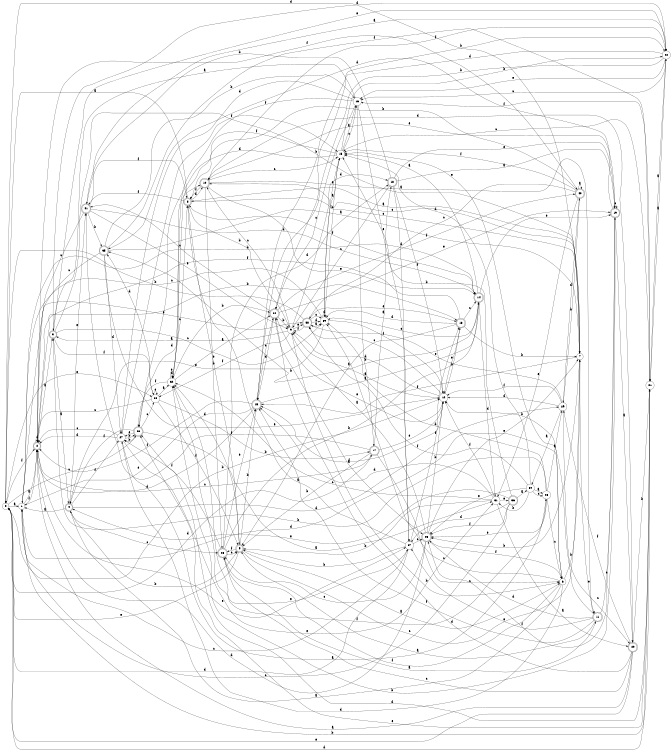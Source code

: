 digraph n34_5 {
__start0 [label="" shape="none"];

rankdir=LR;
size="8,5";

s0 [style="filled", color="black", fillcolor="white" shape="circle", label="0"];
s1 [style="filled", color="black", fillcolor="white" shape="circle", label="1"];
s2 [style="rounded,filled", color="black", fillcolor="white" shape="doublecircle", label="2"];
s3 [style="rounded,filled", color="black", fillcolor="white" shape="doublecircle", label="3"];
s4 [style="rounded,filled", color="black", fillcolor="white" shape="doublecircle", label="4"];
s5 [style="rounded,filled", color="black", fillcolor="white" shape="doublecircle", label="5"];
s6 [style="filled", color="black", fillcolor="white" shape="circle", label="6"];
s7 [style="filled", color="black", fillcolor="white" shape="circle", label="7"];
s8 [style="rounded,filled", color="black", fillcolor="white" shape="doublecircle", label="8"];
s9 [style="filled", color="black", fillcolor="white" shape="circle", label="9"];
s10 [style="rounded,filled", color="black", fillcolor="white" shape="doublecircle", label="10"];
s11 [style="rounded,filled", color="black", fillcolor="white" shape="doublecircle", label="11"];
s12 [style="filled", color="black", fillcolor="white" shape="circle", label="12"];
s13 [style="rounded,filled", color="black", fillcolor="white" shape="doublecircle", label="13"];
s14 [style="rounded,filled", color="black", fillcolor="white" shape="doublecircle", label="14"];
s15 [style="filled", color="black", fillcolor="white" shape="circle", label="15"];
s16 [style="filled", color="black", fillcolor="white" shape="circle", label="16"];
s17 [style="rounded,filled", color="black", fillcolor="white" shape="doublecircle", label="17"];
s18 [style="rounded,filled", color="black", fillcolor="white" shape="doublecircle", label="18"];
s19 [style="rounded,filled", color="black", fillcolor="white" shape="doublecircle", label="19"];
s20 [style="rounded,filled", color="black", fillcolor="white" shape="doublecircle", label="20"];
s21 [style="filled", color="black", fillcolor="white" shape="circle", label="21"];
s22 [style="filled", color="black", fillcolor="white" shape="circle", label="22"];
s23 [style="rounded,filled", color="black", fillcolor="white" shape="doublecircle", label="23"];
s24 [style="rounded,filled", color="black", fillcolor="white" shape="doublecircle", label="24"];
s25 [style="rounded,filled", color="black", fillcolor="white" shape="doublecircle", label="25"];
s26 [style="rounded,filled", color="black", fillcolor="white" shape="doublecircle", label="26"];
s27 [style="filled", color="black", fillcolor="white" shape="circle", label="27"];
s28 [style="filled", color="black", fillcolor="white" shape="circle", label="28"];
s29 [style="filled", color="black", fillcolor="white" shape="circle", label="29"];
s30 [style="filled", color="black", fillcolor="white" shape="circle", label="30"];
s31 [style="filled", color="black", fillcolor="white" shape="circle", label="31"];
s32 [style="filled", color="black", fillcolor="white" shape="circle", label="32"];
s33 [style="rounded,filled", color="black", fillcolor="white" shape="doublecircle", label="33"];
s34 [style="filled", color="black", fillcolor="white" shape="circle", label="34"];
s35 [style="rounded,filled", color="black", fillcolor="white" shape="doublecircle", label="35"];
s36 [style="rounded,filled", color="black", fillcolor="white" shape="doublecircle", label="36"];
s37 [style="filled", color="black", fillcolor="white" shape="circle", label="37"];
s38 [style="rounded,filled", color="black", fillcolor="white" shape="doublecircle", label="38"];
s39 [style="filled", color="black", fillcolor="white" shape="circle", label="39"];
s40 [style="rounded,filled", color="black", fillcolor="white" shape="doublecircle", label="40"];
s41 [style="rounded,filled", color="black", fillcolor="white" shape="doublecircle", label="41"];
s0 -> s1 [label="a"];
s0 -> s12 [label="b"];
s0 -> s33 [label="c"];
s0 -> s21 [label="d"];
s0 -> s34 [label="e"];
s0 -> s2 [label="f"];
s1 -> s2 [label="a"];
s1 -> s14 [label="b"];
s1 -> s37 [label="c"];
s1 -> s6 [label="d"];
s1 -> s38 [label="e"];
s1 -> s2 [label="f"];
s2 -> s3 [label="a"];
s2 -> s13 [label="b"];
s2 -> s17 [label="c"];
s2 -> s2 [label="d"];
s2 -> s37 [label="e"];
s2 -> s40 [label="f"];
s3 -> s4 [label="a"];
s3 -> s7 [label="b"];
s3 -> s39 [label="c"];
s3 -> s22 [label="d"];
s3 -> s22 [label="e"];
s3 -> s34 [label="f"];
s4 -> s1 [label="a"];
s4 -> s5 [label="b"];
s4 -> s26 [label="c"];
s4 -> s29 [label="d"];
s4 -> s41 [label="e"];
s4 -> s27 [label="f"];
s5 -> s6 [label="a"];
s5 -> s23 [label="b"];
s5 -> s7 [label="c"];
s5 -> s32 [label="d"];
s5 -> s0 [label="e"];
s5 -> s26 [label="f"];
s6 -> s4 [label="a"];
s6 -> s7 [label="b"];
s6 -> s39 [label="c"];
s6 -> s27 [label="d"];
s6 -> s15 [label="e"];
s6 -> s26 [label="f"];
s7 -> s8 [label="a"];
s7 -> s25 [label="b"];
s7 -> s10 [label="c"];
s7 -> s0 [label="d"];
s7 -> s11 [label="e"];
s7 -> s23 [label="f"];
s8 -> s0 [label="a"];
s8 -> s9 [label="b"];
s8 -> s7 [label="c"];
s8 -> s10 [label="d"];
s8 -> s5 [label="e"];
s8 -> s41 [label="f"];
s9 -> s3 [label="a"];
s9 -> s6 [label="b"];
s9 -> s10 [label="c"];
s9 -> s18 [label="d"];
s9 -> s38 [label="e"];
s9 -> s34 [label="f"];
s10 -> s11 [label="a"];
s10 -> s26 [label="b"];
s10 -> s15 [label="c"];
s10 -> s20 [label="d"];
s10 -> s14 [label="e"];
s10 -> s8 [label="f"];
s11 -> s5 [label="a"];
s11 -> s12 [label="b"];
s11 -> s19 [label="c"];
s11 -> s25 [label="d"];
s11 -> s37 [label="e"];
s11 -> s23 [label="f"];
s12 -> s9 [label="a"];
s12 -> s13 [label="b"];
s12 -> s38 [label="c"];
s12 -> s9 [label="d"];
s12 -> s24 [label="e"];
s12 -> s23 [label="f"];
s13 -> s5 [label="a"];
s13 -> s7 [label="b"];
s13 -> s14 [label="c"];
s13 -> s39 [label="d"];
s13 -> s12 [label="e"];
s13 -> s2 [label="f"];
s14 -> s15 [label="a"];
s14 -> s35 [label="b"];
s14 -> s39 [label="c"];
s14 -> s31 [label="d"];
s14 -> s19 [label="e"];
s14 -> s8 [label="f"];
s15 -> s16 [label="a"];
s15 -> s22 [label="b"];
s15 -> s16 [label="c"];
s15 -> s33 [label="d"];
s15 -> s39 [label="e"];
s15 -> s32 [label="f"];
s16 -> s3 [label="a"];
s16 -> s17 [label="b"];
s16 -> s24 [label="c"];
s16 -> s27 [label="d"];
s16 -> s37 [label="e"];
s16 -> s32 [label="f"];
s17 -> s18 [label="a"];
s17 -> s5 [label="b"];
s17 -> s6 [label="c"];
s17 -> s0 [label="d"];
s17 -> s12 [label="e"];
s17 -> s41 [label="f"];
s18 -> s19 [label="a"];
s18 -> s41 [label="b"];
s18 -> s9 [label="c"];
s18 -> s37 [label="d"];
s18 -> s19 [label="e"];
s18 -> s12 [label="f"];
s19 -> s20 [label="a"];
s19 -> s32 [label="b"];
s19 -> s19 [label="c"];
s19 -> s35 [label="d"];
s19 -> s10 [label="e"];
s19 -> s25 [label="f"];
s20 -> s2 [label="a"];
s20 -> s21 [label="b"];
s20 -> s26 [label="c"];
s20 -> s24 [label="d"];
s20 -> s0 [label="e"];
s20 -> s29 [label="f"];
s21 -> s22 [label="a"];
s21 -> s1 [label="b"];
s21 -> s15 [label="c"];
s21 -> s33 [label="d"];
s21 -> s33 [label="e"];
s21 -> s16 [label="f"];
s22 -> s21 [label="a"];
s22 -> s23 [label="b"];
s22 -> s16 [label="c"];
s22 -> s24 [label="d"];
s22 -> s16 [label="e"];
s22 -> s10 [label="f"];
s23 -> s14 [label="a"];
s23 -> s22 [label="b"];
s23 -> s24 [label="c"];
s23 -> s2 [label="d"];
s23 -> s1 [label="e"];
s23 -> s2 [label="f"];
s24 -> s25 [label="a"];
s24 -> s9 [label="b"];
s24 -> s41 [label="c"];
s24 -> s23 [label="d"];
s24 -> s19 [label="e"];
s24 -> s40 [label="f"];
s25 -> s9 [label="a"];
s25 -> s12 [label="b"];
s25 -> s26 [label="c"];
s25 -> s2 [label="d"];
s25 -> s7 [label="e"];
s25 -> s6 [label="f"];
s26 -> s11 [label="a"];
s26 -> s14 [label="b"];
s26 -> s5 [label="c"];
s26 -> s18 [label="d"];
s26 -> s23 [label="e"];
s26 -> s27 [label="f"];
s27 -> s28 [label="a"];
s27 -> s33 [label="b"];
s27 -> s2 [label="c"];
s27 -> s2 [label="d"];
s27 -> s31 [label="e"];
s27 -> s15 [label="f"];
s28 -> s29 [label="a"];
s28 -> s3 [label="b"];
s28 -> s6 [label="c"];
s28 -> s39 [label="d"];
s28 -> s25 [label="e"];
s28 -> s32 [label="f"];
s29 -> s30 [label="a"];
s29 -> s40 [label="b"];
s29 -> s20 [label="c"];
s29 -> s12 [label="d"];
s29 -> s38 [label="e"];
s29 -> s12 [label="f"];
s30 -> s28 [label="a"];
s30 -> s31 [label="b"];
s30 -> s28 [label="c"];
s30 -> s15 [label="d"];
s30 -> s25 [label="e"];
s30 -> s38 [label="f"];
s31 -> s20 [label="a"];
s31 -> s5 [label="b"];
s31 -> s32 [label="c"];
s31 -> s23 [label="d"];
s31 -> s36 [label="e"];
s31 -> s12 [label="f"];
s32 -> s24 [label="a"];
s32 -> s24 [label="b"];
s32 -> s8 [label="c"];
s32 -> s32 [label="d"];
s32 -> s32 [label="e"];
s32 -> s33 [label="f"];
s33 -> s31 [label="a"];
s33 -> s27 [label="b"];
s33 -> s34 [label="c"];
s33 -> s10 [label="d"];
s33 -> s27 [label="e"];
s33 -> s4 [label="f"];
s34 -> s32 [label="a"];
s34 -> s17 [label="b"];
s34 -> s2 [label="c"];
s34 -> s35 [label="d"];
s34 -> s34 [label="e"];
s34 -> s5 [label="f"];
s35 -> s7 [label="a"];
s35 -> s16 [label="b"];
s35 -> s2 [label="c"];
s35 -> s27 [label="d"];
s35 -> s12 [label="e"];
s35 -> s21 [label="f"];
s36 -> s30 [label="a"];
s36 -> s15 [label="b"];
s36 -> s1 [label="c"];
s36 -> s37 [label="d"];
s36 -> s4 [label="e"];
s36 -> s25 [label="f"];
s37 -> s8 [label="a"];
s37 -> s5 [label="b"];
s37 -> s25 [label="c"];
s37 -> s0 [label="d"];
s37 -> s32 [label="e"];
s37 -> s13 [label="f"];
s38 -> s39 [label="a"];
s38 -> s0 [label="b"];
s38 -> s39 [label="c"];
s38 -> s39 [label="d"];
s38 -> s13 [label="e"];
s38 -> s9 [label="f"];
s39 -> s15 [label="a"];
s39 -> s15 [label="b"];
s39 -> s1 [label="c"];
s39 -> s39 [label="d"];
s39 -> s4 [label="e"];
s39 -> s12 [label="f"];
s40 -> s40 [label="a"];
s40 -> s8 [label="b"];
s40 -> s38 [label="c"];
s40 -> s29 [label="d"];
s40 -> s31 [label="e"];
s40 -> s15 [label="f"];
s41 -> s22 [label="a"];
s41 -> s35 [label="b"];
s41 -> s2 [label="c"];
s41 -> s14 [label="d"];
s41 -> s9 [label="e"];
s41 -> s8 [label="f"];

}